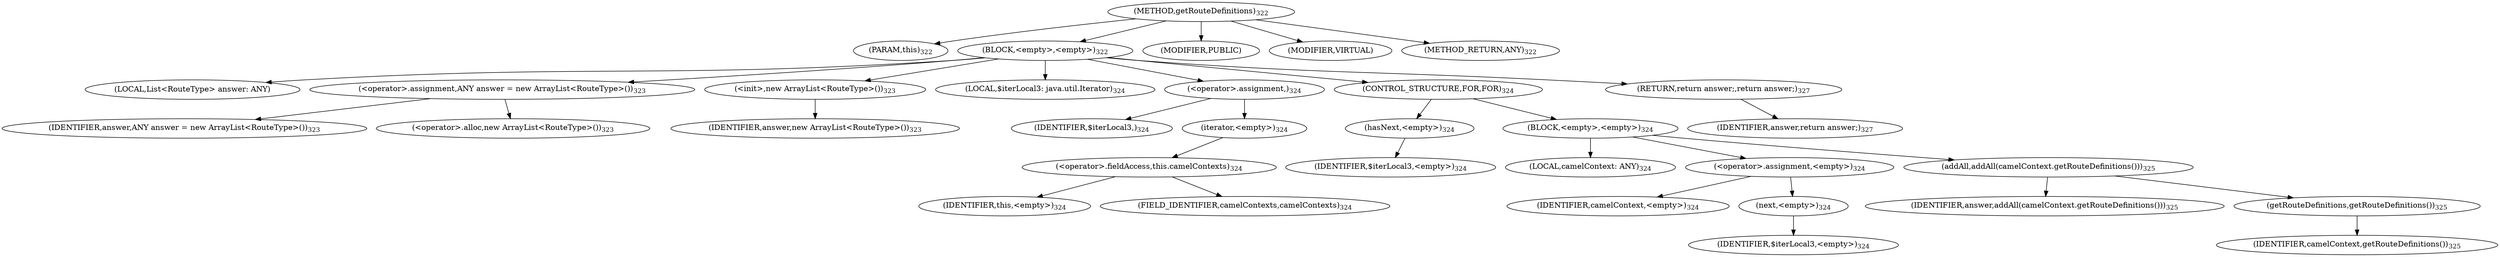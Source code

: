 digraph "getRouteDefinitions" {  
"834" [label = <(METHOD,getRouteDefinitions)<SUB>322</SUB>> ]
"835" [label = <(PARAM,this)<SUB>322</SUB>> ]
"836" [label = <(BLOCK,&lt;empty&gt;,&lt;empty&gt;)<SUB>322</SUB>> ]
"49" [label = <(LOCAL,List&lt;RouteType&gt; answer: ANY)> ]
"837" [label = <(&lt;operator&gt;.assignment,ANY answer = new ArrayList&lt;RouteType&gt;())<SUB>323</SUB>> ]
"838" [label = <(IDENTIFIER,answer,ANY answer = new ArrayList&lt;RouteType&gt;())<SUB>323</SUB>> ]
"839" [label = <(&lt;operator&gt;.alloc,new ArrayList&lt;RouteType&gt;())<SUB>323</SUB>> ]
"840" [label = <(&lt;init&gt;,new ArrayList&lt;RouteType&gt;())<SUB>323</SUB>> ]
"48" [label = <(IDENTIFIER,answer,new ArrayList&lt;RouteType&gt;())<SUB>323</SUB>> ]
"841" [label = <(LOCAL,$iterLocal3: java.util.Iterator)<SUB>324</SUB>> ]
"842" [label = <(&lt;operator&gt;.assignment,)<SUB>324</SUB>> ]
"843" [label = <(IDENTIFIER,$iterLocal3,)<SUB>324</SUB>> ]
"844" [label = <(iterator,&lt;empty&gt;)<SUB>324</SUB>> ]
"845" [label = <(&lt;operator&gt;.fieldAccess,this.camelContexts)<SUB>324</SUB>> ]
"846" [label = <(IDENTIFIER,this,&lt;empty&gt;)<SUB>324</SUB>> ]
"847" [label = <(FIELD_IDENTIFIER,camelContexts,camelContexts)<SUB>324</SUB>> ]
"848" [label = <(CONTROL_STRUCTURE,FOR,FOR)<SUB>324</SUB>> ]
"849" [label = <(hasNext,&lt;empty&gt;)<SUB>324</SUB>> ]
"850" [label = <(IDENTIFIER,$iterLocal3,&lt;empty&gt;)<SUB>324</SUB>> ]
"851" [label = <(BLOCK,&lt;empty&gt;,&lt;empty&gt;)<SUB>324</SUB>> ]
"852" [label = <(LOCAL,camelContext: ANY)<SUB>324</SUB>> ]
"853" [label = <(&lt;operator&gt;.assignment,&lt;empty&gt;)<SUB>324</SUB>> ]
"854" [label = <(IDENTIFIER,camelContext,&lt;empty&gt;)<SUB>324</SUB>> ]
"855" [label = <(next,&lt;empty&gt;)<SUB>324</SUB>> ]
"856" [label = <(IDENTIFIER,$iterLocal3,&lt;empty&gt;)<SUB>324</SUB>> ]
"857" [label = <(addAll,addAll(camelContext.getRouteDefinitions()))<SUB>325</SUB>> ]
"858" [label = <(IDENTIFIER,answer,addAll(camelContext.getRouteDefinitions()))<SUB>325</SUB>> ]
"859" [label = <(getRouteDefinitions,getRouteDefinitions())<SUB>325</SUB>> ]
"860" [label = <(IDENTIFIER,camelContext,getRouteDefinitions())<SUB>325</SUB>> ]
"861" [label = <(RETURN,return answer;,return answer;)<SUB>327</SUB>> ]
"862" [label = <(IDENTIFIER,answer,return answer;)<SUB>327</SUB>> ]
"863" [label = <(MODIFIER,PUBLIC)> ]
"864" [label = <(MODIFIER,VIRTUAL)> ]
"865" [label = <(METHOD_RETURN,ANY)<SUB>322</SUB>> ]
  "834" -> "835" 
  "834" -> "836" 
  "834" -> "863" 
  "834" -> "864" 
  "834" -> "865" 
  "836" -> "49" 
  "836" -> "837" 
  "836" -> "840" 
  "836" -> "841" 
  "836" -> "842" 
  "836" -> "848" 
  "836" -> "861" 
  "837" -> "838" 
  "837" -> "839" 
  "840" -> "48" 
  "842" -> "843" 
  "842" -> "844" 
  "844" -> "845" 
  "845" -> "846" 
  "845" -> "847" 
  "848" -> "849" 
  "848" -> "851" 
  "849" -> "850" 
  "851" -> "852" 
  "851" -> "853" 
  "851" -> "857" 
  "853" -> "854" 
  "853" -> "855" 
  "855" -> "856" 
  "857" -> "858" 
  "857" -> "859" 
  "859" -> "860" 
  "861" -> "862" 
}
